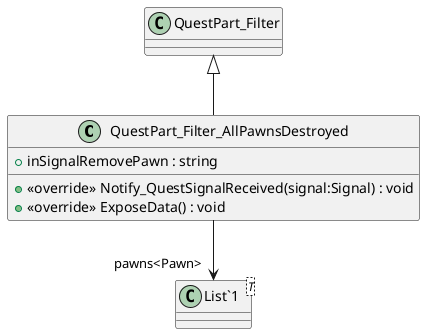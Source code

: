 @startuml
class QuestPart_Filter_AllPawnsDestroyed {
    + inSignalRemovePawn : string
    + <<override>> Notify_QuestSignalReceived(signal:Signal) : void
    + <<override>> ExposeData() : void
}
class "List`1"<T> {
}
QuestPart_Filter <|-- QuestPart_Filter_AllPawnsDestroyed
QuestPart_Filter_AllPawnsDestroyed --> "pawns<Pawn>" "List`1"
@enduml
